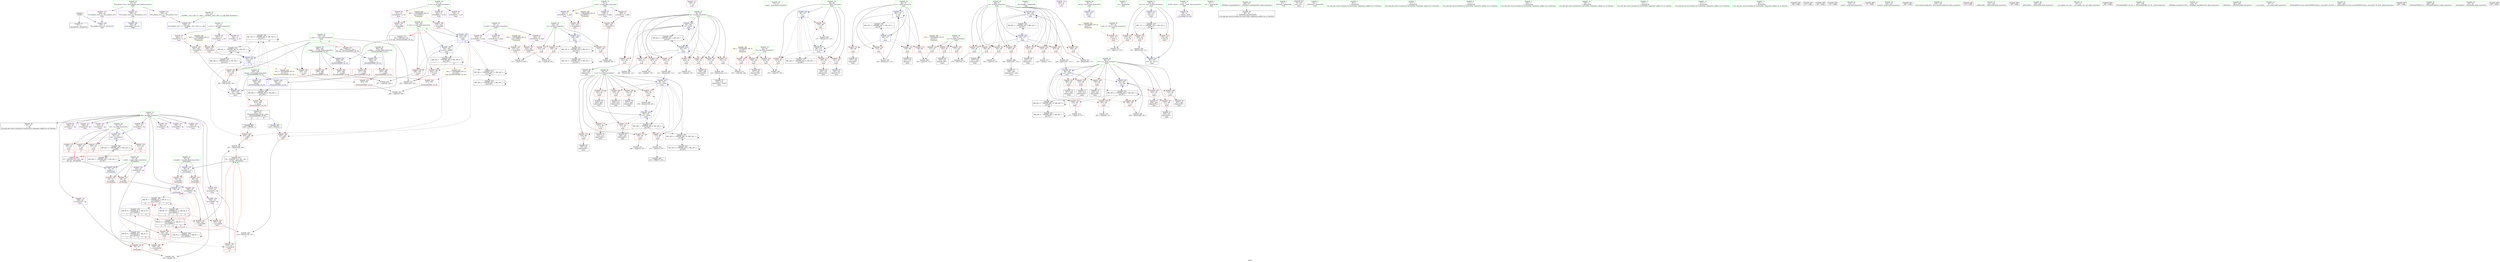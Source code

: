 digraph "SVFG" {
	label="SVFG";

	Node0x5622d059ce80 [shape=record,color=grey,label="{NodeID: 0\nNullPtr}"];
	Node0x5622d059ce80 -> Node0x5622d05c7fd0[style=solid];
	Node0x5622d059ce80 -> Node0x5622d05cad70[style=solid];
	Node0x5622d05ef370 [shape=record,color=black,label="{NodeID: 360\nMR_49V_3 = PHI(MR_49V_4, MR_49V_2, )\npts\{395 \}\n}"];
	Node0x5622d05ef370 -> Node0x5622d05ca5c0[style=dashed];
	Node0x5622d05ca1b0 [shape=record,color=red,label="{NodeID: 194\n315\<--314\n\<--arrayidx84\nmain\n}"];
	Node0x5622d05ca1b0 -> Node0x5622d05dae70[style=solid];
	Node0x5622d05c6b60 [shape=record,color=purple,label="{NodeID: 111\n108\<--19\n\<--.str\nmain\n}"];
	Node0x5622d05c5640 [shape=record,color=green,label="{NodeID: 28\n73\<--74\nmain\<--main_field_insensitive\n}"];
	Node0x5622d0616620 [shape=record,color=black,label="{NodeID: 471\n392 = PHI(102, 102, )\n0th arg _ZSt3minIxERKT_S2_S2_ }"];
	Node0x5622d0616620 -> Node0x5622d05d40b0[style=solid];
	Node0x5622d05d88f0 [shape=record,color=grey,label="{NodeID: 305\n324 = Binary(323, 322, )\n}"];
	Node0x5622d05d88f0 -> Node0x5622d05cbeb0[style=solid];
	Node0x5622d05cb900 [shape=record,color=blue,label="{NodeID: 222\n98\<--231\nb_it\<--sub51\nmain\n}"];
	Node0x5622d05cb900 -> Node0x5622d05ceb30[style=dashed];
	Node0x5622d05cb900 -> Node0x5622d05cec00[style=dashed];
	Node0x5622d05cb900 -> Node0x5622d05cecd0[style=dashed];
	Node0x5622d05cb900 -> Node0x5622d05ceda0[style=dashed];
	Node0x5622d05cb900 -> Node0x5622d05cee70[style=dashed];
	Node0x5622d05cb900 -> Node0x5622d05cef40[style=dashed];
	Node0x5622d05cb900 -> Node0x5622d05cbde0[style=dashed];
	Node0x5622d05cb900 -> Node0x5622d05ebd70[style=dashed];
	Node0x5622d05cb900 -> Node0x5622d05ee470[style=dashed];
	Node0x5622d05cd3a0 [shape=record,color=red,label="{NodeID: 139\n176\<--90\n\<--ai\nmain\n}"];
	Node0x5622d05cd3a0 -> Node0x5622d05d9970[style=solid];
	Node0x5622d05c7ed0 [shape=record,color=green,label="{NodeID: 56\n27\<--424\n_GLOBAL__sub_I_AS1_2_1.cpp\<--_GLOBAL__sub_I_AS1_2_1.cpp_field_insensitive\n}"];
	Node0x5622d05c7ed0 -> Node0x5622d05cac70[style=solid];
	Node0x5622d05cea60 [shape=record,color=red,label="{NodeID: 167\n331\<--96\n\<--a_it\nmain\n}"];
	Node0x5622d05cea60 -> Node0x5622d05c93e0[style=solid];
	Node0x5622d05c9650 [shape=record,color=black,label="{NodeID: 84\n357\<--356\nidxprom108\<--\nmain\n}"];
	Node0x5622d05bc940 [shape=record,color=green,label="{NodeID: 1\n7\<--1\n__dso_handle\<--dummyObj\nGlob }"];
	Node0x5622d05ca280 [shape=record,color=red,label="{NodeID: 195\n322\<--321\n\<--arrayidx88\nmain\n}"];
	Node0x5622d05ca280 -> Node0x5622d05d88f0[style=solid];
	Node0x5622d05c6c30 [shape=record,color=purple,label="{NodeID: 112\n120\<--21\n\<--.str.1\nmain\n}"];
	Node0x5622d05c5710 [shape=record,color=green,label="{NodeID: 29\n76\<--77\nretval\<--retval_field_insensitive\nmain\n}"];
	Node0x5622d05c5710 -> Node0x5622d05cb0e0[style=solid];
	Node0x5622d0616770 [shape=record,color=black,label="{NodeID: 472\n393 = PHI(104, 104, )\n1st arg _ZSt3minIxERKT_S2_S2_ }"];
	Node0x5622d0616770 -> Node0x5622d05d4180[style=solid];
	Node0x5622d05d8a70 [shape=record,color=grey,label="{NodeID: 306\n290 = Binary(289, 291, )\n}"];
	Node0x5622d05d8a70 -> Node0x5622d05cbc40[style=solid];
	Node0x5622d05cb9d0 [shape=record,color=blue,label="{NodeID: 223\n100\<--236\ntp\<--\nmain\n}"];
	Node0x5622d05cb9d0 -> Node0x5622d05cf280[style=dashed];
	Node0x5622d05cb9d0 -> Node0x5622d05cf350[style=dashed];
	Node0x5622d05cb9d0 -> Node0x5622d05cf420[style=dashed];
	Node0x5622d05cb9d0 -> Node0x5622d05eca80[style=dashed];
	Node0x5622d05cd470 [shape=record,color=red,label="{NodeID: 140\n186\<--90\n\<--ai\nmain\n}"];
	Node0x5622d05cd470 -> Node0x5622d05c86e0[style=solid];
	Node0x5622d05c7fd0 [shape=record,color=black,label="{NodeID: 57\n2\<--3\ndummyVal\<--dummyVal\n}"];
	Node0x5622d05e6d70 [shape=record,color=black,label="{NodeID: 334\nMR_6V_8 = PHI(MR_6V_7, MR_6V_6, )\npts\{180000 \}\n|{|<s2>15|<s3>15|<s4>15}}"];
	Node0x5622d05e6d70 -> Node0x5622d05cfde0[style=dashed];
	Node0x5622d05e6d70 -> Node0x5622d05ed570[style=dashed];
	Node0x5622d05e6d70:s2 -> Node0x5622d05cc430[style=dashed,color=red];
	Node0x5622d05e6d70:s3 -> Node0x5622d05cb010[style=dashed,color=red];
	Node0x5622d05e6d70:s4 -> Node0x5622d05d0cc0[style=dashed,color=red];
	Node0x5622d05ceb30 [shape=record,color=red,label="{NodeID: 168\n239\<--98\n\<--b_it\nmain\n}"];
	Node0x5622d05ceb30 -> Node0x5622d05c8c90[style=solid];
	Node0x5622d05c9720 [shape=record,color=black,label="{NodeID: 85\n391\<--414\n_ZSt3minIxERKT_S2_S2__ret\<--\n_ZSt3minIxERKT_S2_S2_\n|{<s0>14|<s1>16}}"];
	Node0x5622d05c9720:s0 -> Node0x5622d0615d70[style=solid,color=blue];
	Node0x5622d05c9720:s1 -> Node0x5622d0615be0[style=solid,color=blue];
	Node0x5622d05ac8b0 [shape=record,color=green,label="{NodeID: 2\n19\<--1\n.str\<--dummyObj\nGlob }"];
	Node0x5622d05ca350 [shape=record,color=red,label="{NodeID: 196\n330\<--329\n\<--call92\nmain\n}"];
	Node0x5622d05ca350 -> Node0x5622d05d8170[style=solid];
	Node0x5622d05c6d00 [shape=record,color=purple,label="{NodeID: 113\n428\<--25\nllvm.global_ctors_0\<--llvm.global_ctors\nGlob }"];
	Node0x5622d05c6d00 -> Node0x5622d05cab70[style=solid];
	Node0x5622d05c57e0 [shape=record,color=green,label="{NodeID: 30\n78\<--79\ntests_n\<--tests_n_field_insensitive\nmain\n}"];
	Node0x5622d05c57e0 -> Node0x5622d05cc500[style=solid];
	Node0x5622d05d8bf0 [shape=record,color=grey,label="{NodeID: 307\n152 = Binary(151, 113, )\n}"];
	Node0x5622d05d8bf0 -> Node0x5622d05cb350[style=solid];
	Node0x5622d05cbaa0 [shape=record,color=blue,label="{NodeID: 224\n102\<--248\na_sum\<--\nmain\n|{|<s6>14}}"];
	Node0x5622d05cbaa0 -> Node0x5622d05cf4f0[style=dashed];
	Node0x5622d05cbaa0 -> Node0x5622d05cf5c0[style=dashed];
	Node0x5622d05cbaa0 -> Node0x5622d05cfd10[style=dashed];
	Node0x5622d05cbaa0 -> Node0x5622d05cbd10[style=dashed];
	Node0x5622d05cbaa0 -> Node0x5622d05ecb70[style=dashed];
	Node0x5622d05cbaa0 -> Node0x5622d05ee970[style=dashed];
	Node0x5622d05cbaa0:s6 -> Node0x5622d05fc8e0[style=dashed,color=red];
	Node0x5622d05cd540 [shape=record,color=red,label="{NodeID: 141\n193\<--90\n\<--ai\nmain\n}"];
	Node0x5622d05cd540 -> Node0x5622d05da3f0[style=solid];
	Node0x5622d05c80d0 [shape=record,color=black,label="{NodeID: 58\n17\<--16\n\<--dp\nCan only get source location for instruction, argument, global var or function.}"];
	Node0x5622d05e7270 [shape=record,color=black,label="{NodeID: 335\nMR_12V_3 = PHI(MR_12V_4, MR_12V_2, )\npts\{81 \}\n}"];
	Node0x5622d05e7270 -> Node0x5622d05cc5d0[style=dashed];
	Node0x5622d05e7270 -> Node0x5622d05cc6a0[style=dashed];
	Node0x5622d05e7270 -> Node0x5622d05cc770[style=dashed];
	Node0x5622d05e7270 -> Node0x5622d05d3fe0[style=dashed];
	Node0x5622d05cec00 [shape=record,color=red,label="{NodeID: 169\n250\<--98\n\<--b_it\nmain\n}"];
	Node0x5622d05cec00 -> Node0x5622d05c8e30[style=solid];
	Node0x5622d05c97f0 [shape=record,color=purple,label="{NodeID: 86\n36\<--4\n\<--_ZStL8__ioinit\n__cxx_global_var_init\n}"];
	Node0x5622d05ac400 [shape=record,color=green,label="{NodeID: 3\n21\<--1\n.str.1\<--dummyObj\nGlob }"];
	Node0x5622d05ca420 [shape=record,color=red,label="{NodeID: 197\n337\<--336\n\<--arrayidx96\nmain\n}"];
	Node0x5622d05ca420 -> Node0x5622d05d8170[style=solid];
	Node0x5622d05c6dd0 [shape=record,color=purple,label="{NodeID: 114\n429\<--25\nllvm.global_ctors_1\<--llvm.global_ctors\nGlob }"];
	Node0x5622d05c6dd0 -> Node0x5622d05cac70[style=solid];
	Node0x5622d05c58b0 [shape=record,color=green,label="{NodeID: 31\n80\<--81\ntest_id\<--test_id_field_insensitive\nmain\n}"];
	Node0x5622d05c58b0 -> Node0x5622d05cc5d0[style=solid];
	Node0x5622d05c58b0 -> Node0x5622d05cc6a0[style=solid];
	Node0x5622d05c58b0 -> Node0x5622d05cc770[style=solid];
	Node0x5622d05c58b0 -> Node0x5622d05cb1b0[style=solid];
	Node0x5622d05c58b0 -> Node0x5622d05d3fe0[style=solid];
	Node0x5622d05d8d70 [shape=record,color=grey,label="{NodeID: 308\n345 = Binary(344, 113, )\n}"];
	Node0x5622d05d8d70 -> Node0x5622d05cbf80[style=solid];
	Node0x5622d05cbb70 [shape=record,color=blue,label="{NodeID: 225\n104\<--253\nb_sum\<--\nmain\n|{|<s6>14}}"];
	Node0x5622d05cbb70 -> Node0x5622d05cf690[style=dashed];
	Node0x5622d05cbb70 -> Node0x5622d05cf760[style=dashed];
	Node0x5622d05cbb70 -> Node0x5622d05cfd10[style=dashed];
	Node0x5622d05cbb70 -> Node0x5622d05cbeb0[style=dashed];
	Node0x5622d05cbb70 -> Node0x5622d05ed070[style=dashed];
	Node0x5622d05cbb70 -> Node0x5622d05eee70[style=dashed];
	Node0x5622d05cbb70:s6 -> Node0x5622d05fc9c0[style=dashed,color=red];
	Node0x5622d05cd610 [shape=record,color=red,label="{NodeID: 142\n197\<--90\n\<--ai\nmain\n}"];
	Node0x5622d05cd610 -> Node0x5622d05d7ff0[style=solid];
	Node0x5622d05c81d0 [shape=record,color=black,label="{NodeID: 59\n38\<--39\n\<--_ZNSt8ios_base4InitD1Ev\nCan only get source location for instruction, argument, global var or function.}"];
	Node0x5622d05e7770 [shape=record,color=black,label="{NodeID: 336\nMR_18V_2 = PHI(MR_18V_4, MR_18V_1, )\npts\{87 \}\n}"];
	Node0x5622d05e7770 -> Node0x5622d05cb280[style=dashed];
	Node0x5622d05cecd0 [shape=record,color=red,label="{NodeID: 170\n263\<--98\n\<--b_it\nmain\n}"];
	Node0x5622d05cecd0 -> Node0x5622d05c8fd0[style=solid];
	Node0x5622d05c98c0 [shape=record,color=purple,label="{NodeID: 87\n148\<--8\narrayidx9\<--a_type\nmain\n}"];
	Node0x5622d05ac490 [shape=record,color=green,label="{NodeID: 4\n23\<--1\n_ZSt3cin\<--dummyObj\nGlob }"];
	Node0x5622d05ca4f0 [shape=record,color=red,label="{NodeID: 198\n359\<--358\n\<--arrayidx109\nmain\n}"];
	Node0x5622d05cc030 [shape=record,color=purple,label="{NodeID: 115\n430\<--25\nllvm.global_ctors_2\<--llvm.global_ctors\nGlob }"];
	Node0x5622d05cc030 -> Node0x5622d05cad70[style=solid];
	Node0x5622d05c5980 [shape=record,color=green,label="{NodeID: 32\n82\<--83\nan\<--an_field_insensitive\nmain\n}"];
	Node0x5622d05c5980 -> Node0x5622d05cc840[style=solid];
	Node0x5622d05c5980 -> Node0x5622d05cc910[style=solid];
	Node0x5622d05c5980 -> Node0x5622d05cc9e0[style=solid];
	Node0x5622d05d1aa0 [shape=record,color=yellow,style=double,label="{NodeID: 392\n10V_1 = ENCHI(MR_10V_0)\npts\{79 \}\nFun[main]}"];
	Node0x5622d05d1aa0 -> Node0x5622d05cc500[style=dashed];
	Node0x5622d05d8ef0 [shape=record,color=grey,label="{NodeID: 309\n310 = Binary(309, 291, )\n}"];
	Node0x5622d05d8ef0 -> Node0x5622d05cbde0[style=solid];
	Node0x5622d05cbc40 [shape=record,color=blue,label="{NodeID: 226\n96\<--290\na_it\<--dec\nmain\n}"];
	Node0x5622d05cbc40 -> Node0x5622d05ce8c0[style=dashed];
	Node0x5622d05cbc40 -> Node0x5622d05ce990[style=dashed];
	Node0x5622d05cbc40 -> Node0x5622d05edf70[style=dashed];
	Node0x5622d05cd6e0 [shape=record,color=red,label="{NodeID: 143\n211\<--90\n\<--ai\nmain\n}"];
	Node0x5622d05cd6e0 -> Node0x5622d05c8a20[style=solid];
	Node0x5622d05c82d0 [shape=record,color=black,label="{NodeID: 60\n75\<--107\nmain_ret\<--\nmain\n}"];
	Node0x5622d05e7c70 [shape=record,color=black,label="{NodeID: 337\nMR_20V_2 = PHI(MR_20V_4, MR_20V_1, )\npts\{89 \}\n}"];
	Node0x5622d05e7c70 -> Node0x5622d05cb420[style=dashed];
	Node0x5622d05ceda0 [shape=record,color=red,label="{NodeID: 171\n273\<--98\n\<--b_it\nmain\n}"];
	Node0x5622d05ceda0 -> Node0x5622d05d9c70[style=solid];
	Node0x5622d05c9990 [shape=record,color=purple,label="{NodeID: 88\n235\<--8\narrayidx53\<--a_type\nmain\n}"];
	Node0x5622d05c9990 -> Node0x5622d05cf9d0[style=solid];
	Node0x5622d05ac520 [shape=record,color=green,label="{NodeID: 5\n24\<--1\n_ZSt4cout\<--dummyObj\nGlob }"];
	Node0x5622d05f0c70 [shape=record,color=black,label="{NodeID: 365\nMR_6V_10 = PHI(MR_6V_11, MR_6V_9, )\npts\{180000 \}\n|{|<s2>17|<s3>17|<s4>17}}"];
	Node0x5622d05f0c70 -> Node0x5622d05ca420[style=dashed];
	Node0x5622d05f0c70 -> Node0x5622d05ed570[style=dashed];
	Node0x5622d05f0c70:s2 -> Node0x5622d05cc430[style=dashed,color=red];
	Node0x5622d05f0c70:s3 -> Node0x5622d05cb010[style=dashed,color=red];
	Node0x5622d05f0c70:s4 -> Node0x5622d05d0cc0[style=dashed,color=red];
	Node0x5622d05ca5c0 [shape=record,color=red,label="{NodeID: 199\n414\<--394\n\<--retval\n_ZSt3minIxERKT_S2_S2_\n}"];
	Node0x5622d05ca5c0 -> Node0x5622d05c9720[style=solid];
	Node0x5622d05cc0f0 [shape=record,color=red,label="{NodeID: 116\n63\<--57\n\<--x.addr\n_Z5relaxRxx\n}"];
	Node0x5622d05cc0f0 -> Node0x5622d05cc430[style=solid];
	Node0x5622d05c5a50 [shape=record,color=green,label="{NodeID: 33\n84\<--85\nbn\<--bn_field_insensitive\nmain\n}"];
	Node0x5622d05c5a50 -> Node0x5622d05ccab0[style=solid];
	Node0x5622d05c5a50 -> Node0x5622d05ccb80[style=solid];
	Node0x5622d05c5a50 -> Node0x5622d05ccc50[style=solid];
	Node0x5622d05d9070 [shape=record,color=grey,label="{NodeID: 310\n350 = Binary(349, 113, )\n}"];
	Node0x5622d05d9070 -> Node0x5622d05d3f10[style=solid];
	Node0x5622d05cbd10 [shape=record,color=blue,label="{NodeID: 227\n102\<--305\na_sum\<--add80\nmain\n}"];
	Node0x5622d05cbd10 -> Node0x5622d05ee970[style=dashed];
	Node0x5622d05cd7b0 [shape=record,color=red,label="{NodeID: 144\n221\<--90\n\<--ai\nmain\n}"];
	Node0x5622d05cd7b0 -> Node0x5622d05d9af0[style=solid];
	Node0x5622d05c83a0 [shape=record,color=black,label="{NodeID: 61\n141\<--140\nidxprom\<--\nmain\n}"];
	Node0x5622d05e8170 [shape=record,color=black,label="{NodeID: 338\nMR_22V_2 = PHI(MR_22V_4, MR_22V_1, )\npts\{91 \}\n}"];
	Node0x5622d05e8170 -> Node0x5622d05cb5c0[style=dashed];
	Node0x5622d05cee70 [shape=record,color=red,label="{NodeID: 172\n279\<--98\n\<--b_it\nmain\n}"];
	Node0x5622d05cee70 -> Node0x5622d05d97f0[style=solid];
	Node0x5622d05c9a60 [shape=record,color=purple,label="{NodeID: 89\n295\<--8\narrayidx75\<--a_type\nmain\n}"];
	Node0x5622d05c9a60 -> Node0x5622d05ca010[style=solid];
	Node0x5622d05ac5b0 [shape=record,color=green,label="{NodeID: 6\n26\<--1\n\<--dummyObj\nCan only get source location for instruction, argument, global var or function.}"];
	Node0x5622d05ca690 [shape=record,color=red,label="{NodeID: 200\n404\<--396\n\<--__a.addr\n_ZSt3minIxERKT_S2_S2_\n}"];
	Node0x5622d05ca690 -> Node0x5622d05caaa0[style=solid];
	Node0x5622d05cc1c0 [shape=record,color=red,label="{NodeID: 117\n69\<--57\n\<--x.addr\n_Z5relaxRxx\n}"];
	Node0x5622d05cc1c0 -> Node0x5622d05cb010[style=solid];
	Node0x5622d05c5b20 [shape=record,color=green,label="{NodeID: 34\n86\<--87\ni\<--i_field_insensitive\nmain\n}"];
	Node0x5622d05c5b20 -> Node0x5622d05ccd20[style=solid];
	Node0x5622d05c5b20 -> Node0x5622d05ccdf0[style=solid];
	Node0x5622d05c5b20 -> Node0x5622d05ccec0[style=solid];
	Node0x5622d05c5b20 -> Node0x5622d05ccf90[style=solid];
	Node0x5622d05c5b20 -> Node0x5622d05cb280[style=solid];
	Node0x5622d05c5b20 -> Node0x5622d05cb350[style=solid];
	Node0x5622d05d1c60 [shape=record,color=yellow,style=double,label="{NodeID: 394\n14V_1 = ENCHI(MR_14V_0)\npts\{83 \}\nFun[main]}"];
	Node0x5622d05d1c60 -> Node0x5622d05cc840[style=dashed];
	Node0x5622d05d1c60 -> Node0x5622d05cc910[style=dashed];
	Node0x5622d05d1c60 -> Node0x5622d05cc9e0[style=dashed];
	Node0x5622d05d91f0 [shape=record,color=grey,label="{NodeID: 311\n305 = Binary(304, 303, )\n}"];
	Node0x5622d05d91f0 -> Node0x5622d05cbd10[style=solid];
	Node0x5622d05cbde0 [shape=record,color=blue,label="{NodeID: 228\n98\<--310\nb_it\<--dec82\nmain\n}"];
	Node0x5622d05cbde0 -> Node0x5622d05cf010[style=dashed];
	Node0x5622d05cbde0 -> Node0x5622d05cf0e0[style=dashed];
	Node0x5622d05cbde0 -> Node0x5622d05ee470[style=dashed];
	Node0x5622d05cd880 [shape=record,color=red,label="{NodeID: 145\n227\<--90\n\<--ai\nmain\n}"];
	Node0x5622d05cd880 -> Node0x5622d05d7cf0[style=solid];
	Node0x5622d05c8470 [shape=record,color=black,label="{NodeID: 62\n147\<--146\nidxprom8\<--\nmain\n}"];
	Node0x5622d05e8670 [shape=record,color=black,label="{NodeID: 339\nMR_24V_2 = PHI(MR_24V_3, MR_24V_1, )\npts\{93 \}\n}"];
	Node0x5622d05e8670 -> Node0x5622d05cb690[style=dashed];
	Node0x5622d05e8670 -> Node0x5622d05e8670[style=dashed];
	Node0x5622d05cef40 [shape=record,color=red,label="{NodeID: 173\n309\<--98\n\<--b_it\nmain\n}"];
	Node0x5622d05cef40 -> Node0x5622d05d8ef0[style=solid];
	Node0x5622d05c9b30 [shape=record,color=purple,label="{NodeID: 90\n167\<--10\narrayidx19\<--b_type\nmain\n}"];
	Node0x5622d05ad340 [shape=record,color=green,label="{NodeID: 7\n107\<--1\n\<--dummyObj\nCan only get source location for instruction, argument, global var or function.}"];
	Node0x5622d05ca760 [shape=record,color=red,label="{NodeID: 201\n411\<--396\n\<--__a.addr\n_ZSt3minIxERKT_S2_S2_\n}"];
	Node0x5622d05ca760 -> Node0x5622d05d4320[style=solid];
	Node0x5622d05cc290 [shape=record,color=red,label="{NodeID: 118\n65\<--59\n\<--val.addr\n_Z5relaxRxx\n}"];
	Node0x5622d05cc290 -> Node0x5622d05d9f70[style=solid];
	Node0x5622d05c5bf0 [shape=record,color=green,label="{NodeID: 35\n88\<--89\ni11\<--i11_field_insensitive\nmain\n}"];
	Node0x5622d05c5bf0 -> Node0x5622d05cd060[style=solid];
	Node0x5622d05c5bf0 -> Node0x5622d05cd130[style=solid];
	Node0x5622d05c5bf0 -> Node0x5622d05cd200[style=solid];
	Node0x5622d05c5bf0 -> Node0x5622d05cd2d0[style=solid];
	Node0x5622d05c5bf0 -> Node0x5622d05cb420[style=solid];
	Node0x5622d05c5bf0 -> Node0x5622d05cb4f0[style=solid];
	Node0x5622d05d1d40 [shape=record,color=yellow,style=double,label="{NodeID: 395\n16V_1 = ENCHI(MR_16V_0)\npts\{85 \}\nFun[main]}"];
	Node0x5622d05d1d40 -> Node0x5622d05ccab0[style=dashed];
	Node0x5622d05d1d40 -> Node0x5622d05ccb80[style=dashed];
	Node0x5622d05d1d40 -> Node0x5622d05ccc50[style=dashed];
	Node0x5622d05d9370 [shape=record,color=grey,label="{NodeID: 312\n184 = cmp(182, 183, )\n}"];
	Node0x5622d05cbeb0 [shape=record,color=blue,label="{NodeID: 229\n104\<--324\nb_sum\<--add89\nmain\n}"];
	Node0x5622d05cbeb0 -> Node0x5622d05eee70[style=dashed];
	Node0x5622d05cd950 [shape=record,color=red,label="{NodeID: 146\n349\<--90\n\<--ai\nmain\n}"];
	Node0x5622d05cd950 -> Node0x5622d05d9070[style=solid];
	Node0x5622d05c8540 [shape=record,color=black,label="{NodeID: 63\n162\<--161\nidxprom15\<--\nmain\n}"];
	Node0x5622d05e8b70 [shape=record,color=black,label="{NodeID: 340\nMR_26V_2 = PHI(MR_26V_3, MR_26V_1, )\npts\{95 \}\n}"];
	Node0x5622d05e8b70 -> Node0x5622d05e8b70[style=dashed];
	Node0x5622d05e8b70 -> Node0x5622d05eb370[style=dashed];
	Node0x5622d05cf010 [shape=record,color=red,label="{NodeID: 174\n312\<--98\n\<--b_it\nmain\n}"];
	Node0x5622d05cf010 -> Node0x5622d05c9240[style=solid];
	Node0x5622d05c9c00 [shape=record,color=purple,label="{NodeID: 91\n241\<--10\narrayidx55\<--b_type\nmain\n}"];
	Node0x5622d05c9c00 -> Node0x5622d05cfaa0[style=solid];
	Node0x5622d05ad3d0 [shape=record,color=green,label="{NodeID: 8\n113\<--1\n\<--dummyObj\nCan only get source location for instruction, argument, global var or function.}"];
	Node0x5622d05ca830 [shape=record,color=red,label="{NodeID: 202\n402\<--398\n\<--__b.addr\n_ZSt3minIxERKT_S2_S2_\n}"];
	Node0x5622d05ca830 -> Node0x5622d05ca9d0[style=solid];
	Node0x5622d05cc360 [shape=record,color=red,label="{NodeID: 119\n68\<--59\n\<--val.addr\n_Z5relaxRxx\n}"];
	Node0x5622d05cc360 -> Node0x5622d05cb010[style=solid];
	Node0x5622d05c5cc0 [shape=record,color=green,label="{NodeID: 36\n90\<--91\nai\<--ai_field_insensitive\nmain\n}"];
	Node0x5622d05c5cc0 -> Node0x5622d05cd3a0[style=solid];
	Node0x5622d05c5cc0 -> Node0x5622d05cd470[style=solid];
	Node0x5622d05c5cc0 -> Node0x5622d05cd540[style=solid];
	Node0x5622d05c5cc0 -> Node0x5622d05cd610[style=solid];
	Node0x5622d05c5cc0 -> Node0x5622d05cd6e0[style=solid];
	Node0x5622d05c5cc0 -> Node0x5622d05cd7b0[style=solid];
	Node0x5622d05c5cc0 -> Node0x5622d05cd880[style=solid];
	Node0x5622d05c5cc0 -> Node0x5622d05cd950[style=solid];
	Node0x5622d05c5cc0 -> Node0x5622d05cb5c0[style=solid];
	Node0x5622d05c5cc0 -> Node0x5622d05d3f10[style=solid];
	Node0x5622d05d94f0 [shape=record,color=grey,label="{NodeID: 313\n225 = cmp(224, 107, )\n}"];
	Node0x5622d05cbf80 [shape=record,color=blue,label="{NodeID: 230\n92\<--345\nbi\<--inc101\nmain\n}"];
	Node0x5622d05cbf80 -> Node0x5622d05cda20[style=dashed];
	Node0x5622d05cbf80 -> Node0x5622d05cdaf0[style=dashed];
	Node0x5622d05cbf80 -> Node0x5622d05cdbc0[style=dashed];
	Node0x5622d05cbf80 -> Node0x5622d05cdc90[style=dashed];
	Node0x5622d05cbf80 -> Node0x5622d05cdd60[style=dashed];
	Node0x5622d05cbf80 -> Node0x5622d05cde30[style=dashed];
	Node0x5622d05cbf80 -> Node0x5622d05cdf00[style=dashed];
	Node0x5622d05cbf80 -> Node0x5622d05cdfd0[style=dashed];
	Node0x5622d05cbf80 -> Node0x5622d05cb690[style=dashed];
	Node0x5622d05cbf80 -> Node0x5622d05cbf80[style=dashed];
	Node0x5622d05cbf80 -> Node0x5622d05e8670[style=dashed];
	Node0x5622d05cda20 [shape=record,color=red,label="{NodeID: 147\n182\<--92\n\<--bi\nmain\n}"];
	Node0x5622d05cda20 -> Node0x5622d05d9370[style=solid];
	Node0x5622d05c8610 [shape=record,color=black,label="{NodeID: 64\n166\<--165\nidxprom18\<--\nmain\n}"];
	Node0x5622d05e9070 [shape=record,color=black,label="{NodeID: 341\nMR_28V_2 = PHI(MR_28V_3, MR_28V_1, )\npts\{97 \}\n}"];
	Node0x5622d05e9070 -> Node0x5622d05e9070[style=dashed];
	Node0x5622d05e9070 -> Node0x5622d05eb870[style=dashed];
	Node0x5622d05cf0e0 [shape=record,color=red,label="{NodeID: 175\n319\<--98\n\<--b_it\nmain\n}"];
	Node0x5622d05cf0e0 -> Node0x5622d05c9310[style=solid];
	Node0x5622d05c9cd0 [shape=record,color=purple,label="{NodeID: 92\n314\<--10\narrayidx84\<--b_type\nmain\n}"];
	Node0x5622d05c9cd0 -> Node0x5622d05ca1b0[style=solid];
	Node0x5622d05ad460 [shape=record,color=green,label="{NodeID: 9\n125\<--1\n\<--dummyObj\nCan only get source location for instruction, argument, global var or function.}"];
	Node0x5622d05ca900 [shape=record,color=red,label="{NodeID: 203\n408\<--398\n\<--__b.addr\n_ZSt3minIxERKT_S2_S2_\n}"];
	Node0x5622d05ca900 -> Node0x5622d05d4250[style=solid];
	Node0x5622d05cc430 [shape=record,color=red,label="{NodeID: 120\n64\<--63\n\<--\n_Z5relaxRxx\n}"];
	Node0x5622d05cc430 -> Node0x5622d05d9f70[style=solid];
	Node0x5622d05c5d90 [shape=record,color=green,label="{NodeID: 37\n92\<--93\nbi\<--bi_field_insensitive\nmain\n}"];
	Node0x5622d05c5d90 -> Node0x5622d05cda20[style=solid];
	Node0x5622d05c5d90 -> Node0x5622d05cdaf0[style=solid];
	Node0x5622d05c5d90 -> Node0x5622d05cdbc0[style=solid];
	Node0x5622d05c5d90 -> Node0x5622d05cdc90[style=solid];
	Node0x5622d05c5d90 -> Node0x5622d05cdd60[style=solid];
	Node0x5622d05c5d90 -> Node0x5622d05cde30[style=solid];
	Node0x5622d05c5d90 -> Node0x5622d05cdf00[style=solid];
	Node0x5622d05c5d90 -> Node0x5622d05cdfd0[style=solid];
	Node0x5622d05c5d90 -> Node0x5622d05cb690[style=solid];
	Node0x5622d05c5d90 -> Node0x5622d05cbf80[style=solid];
	Node0x5622d05d9670 [shape=record,color=grey,label="{NodeID: 314\n283 = cmp(282, 107, )\n}"];
	Node0x5622d05d3f10 [shape=record,color=blue,label="{NodeID: 231\n90\<--350\nai\<--inc104\nmain\n}"];
	Node0x5622d05d3f10 -> Node0x5622d05cd3a0[style=dashed];
	Node0x5622d05d3f10 -> Node0x5622d05cd470[style=dashed];
	Node0x5622d05d3f10 -> Node0x5622d05cd540[style=dashed];
	Node0x5622d05d3f10 -> Node0x5622d05cd610[style=dashed];
	Node0x5622d05d3f10 -> Node0x5622d05cd6e0[style=dashed];
	Node0x5622d05d3f10 -> Node0x5622d05cd7b0[style=dashed];
	Node0x5622d05d3f10 -> Node0x5622d05cd880[style=dashed];
	Node0x5622d05d3f10 -> Node0x5622d05cd950[style=dashed];
	Node0x5622d05d3f10 -> Node0x5622d05d3f10[style=dashed];
	Node0x5622d05d3f10 -> Node0x5622d05e8170[style=dashed];
	Node0x5622d05cdaf0 [shape=record,color=red,label="{NodeID: 148\n189\<--92\n\<--bi\nmain\n}"];
	Node0x5622d05cdaf0 -> Node0x5622d05c87b0[style=solid];
	Node0x5622d05c86e0 [shape=record,color=black,label="{NodeID: 65\n187\<--186\nidxprom30\<--\nmain\n}"];
	Node0x5622d05e9570 [shape=record,color=black,label="{NodeID: 342\nMR_30V_2 = PHI(MR_30V_3, MR_30V_1, )\npts\{99 \}\n}"];
	Node0x5622d05e9570 -> Node0x5622d05e9570[style=dashed];
	Node0x5622d05e9570 -> Node0x5622d05ebd70[style=dashed];
	Node0x5622d05cf1b0 [shape=record,color=red,label="{NodeID: 176\n334\<--98\n\<--b_it\nmain\n}"];
	Node0x5622d05cf1b0 -> Node0x5622d05c94b0[style=solid];
	Node0x5622d05c9da0 [shape=record,color=purple,label="{NodeID: 93\n142\<--12\narrayidx\<--a_cnt\nmain\n}"];
	Node0x5622d05ad4f0 [shape=record,color=green,label="{NodeID: 10\n126\<--1\n\<--dummyObj\nCan only get source location for instruction, argument, global var or function.}"];
	Node0x5622d05ca9d0 [shape=record,color=red,label="{NodeID: 204\n403\<--402\n\<--\n_ZSt3minIxERKT_S2_S2_\n}"];
	Node0x5622d05ca9d0 -> Node0x5622d05dab70[style=solid];
	Node0x5622d05cc500 [shape=record,color=red,label="{NodeID: 121\n116\<--78\n\<--tests_n\nmain\n}"];
	Node0x5622d05cc500 -> Node0x5622d05da0f0[style=solid];
	Node0x5622d05c5e60 [shape=record,color=green,label="{NodeID: 38\n94\<--95\nres\<--res_field_insensitive\nmain\n}"];
	Node0x5622d05c5e60 -> Node0x5622d05ce0a0[style=solid];
	Node0x5622d05c5e60 -> Node0x5622d05ce170[style=solid];
	Node0x5622d05c5e60 -> Node0x5622d05ce240[style=solid];
	Node0x5622d05c5e60 -> Node0x5622d05ce310[style=solid];
	Node0x5622d05c5e60 -> Node0x5622d05cb760[style=solid];
	Node0x5622d05d97f0 [shape=record,color=grey,label="{NodeID: 315\n280 = cmp(279, 107, )\n}"];
	Node0x5622d05d3fe0 [shape=record,color=blue,label="{NodeID: 232\n80\<--370\ntest_id\<--inc113\nmain\n}"];
	Node0x5622d05d3fe0 -> Node0x5622d05e7270[style=dashed];
	Node0x5622d05cdbc0 [shape=record,color=red,label="{NodeID: 149\n201\<--92\n\<--bi\nmain\n}"];
	Node0x5622d05cdbc0 -> Node0x5622d05c8950[style=solid];
	Node0x5622d05c87b0 [shape=record,color=black,label="{NodeID: 66\n190\<--189\nidxprom32\<--\nmain\n}"];
	Node0x5622d05e9a70 [shape=record,color=black,label="{NodeID: 343\nMR_32V_2 = PHI(MR_32V_3, MR_32V_1, )\npts\{101 \}\n}"];
	Node0x5622d05e9a70 -> Node0x5622d05e9a70[style=dashed];
	Node0x5622d05e9a70 -> Node0x5622d05eca80[style=dashed];
	Node0x5622d05cf280 [shape=record,color=red,label="{NodeID: 177\n238\<--100\n\<--tp\nmain\n}"];
	Node0x5622d05cf280 -> Node0x5622d05da9f0[style=solid];
	Node0x5622d05c9e70 [shape=record,color=purple,label="{NodeID: 94\n247\<--12\narrayidx59\<--a_cnt\nmain\n}"];
	Node0x5622d05c9e70 -> Node0x5622d05cfb70[style=solid];
	Node0x5622d05ae010 [shape=record,color=green,label="{NodeID: 11\n127\<--1\n\<--dummyObj\nCan only get source location for instruction, argument, global var or function.}"];
	Node0x5622d05caaa0 [shape=record,color=red,label="{NodeID: 205\n405\<--404\n\<--\n_ZSt3minIxERKT_S2_S2_\n}"];
	Node0x5622d05caaa0 -> Node0x5622d05dab70[style=solid];
	Node0x5622d05cc5d0 [shape=record,color=red,label="{NodeID: 122\n115\<--80\n\<--test_id\nmain\n}"];
	Node0x5622d05cc5d0 -> Node0x5622d05da0f0[style=solid];
	Node0x5622d05c5f30 [shape=record,color=green,label="{NodeID: 39\n96\<--97\na_it\<--a_it_field_insensitive\nmain\n}"];
	Node0x5622d05c5f30 -> Node0x5622d05ce3e0[style=solid];
	Node0x5622d05c5f30 -> Node0x5622d05ce4b0[style=solid];
	Node0x5622d05c5f30 -> Node0x5622d05ce580[style=solid];
	Node0x5622d05c5f30 -> Node0x5622d05ce650[style=solid];
	Node0x5622d05c5f30 -> Node0x5622d05ce720[style=solid];
	Node0x5622d05c5f30 -> Node0x5622d05ce7f0[style=solid];
	Node0x5622d05c5f30 -> Node0x5622d05ce8c0[style=solid];
	Node0x5622d05c5f30 -> Node0x5622d05ce990[style=solid];
	Node0x5622d05c5f30 -> Node0x5622d05cea60[style=solid];
	Node0x5622d05c5f30 -> Node0x5622d05cb830[style=solid];
	Node0x5622d05c5f30 -> Node0x5622d05cbc40[style=solid];
	Node0x5622d05d9970 [shape=record,color=grey,label="{NodeID: 316\n178 = cmp(176, 177, )\n}"];
	Node0x5622d05d40b0 [shape=record,color=blue,label="{NodeID: 233\n396\<--392\n__a.addr\<--__a\n_ZSt3minIxERKT_S2_S2_\n}"];
	Node0x5622d05d40b0 -> Node0x5622d05ca690[style=dashed];
	Node0x5622d05d40b0 -> Node0x5622d05ca760[style=dashed];
	Node0x5622d05cdc90 [shape=record,color=red,label="{NodeID: 150\n207\<--92\n\<--bi\nmain\n}"];
	Node0x5622d05cdc90 -> Node0x5622d05da270[style=solid];
	Node0x5622d05c8880 [shape=record,color=black,label="{NodeID: 67\n199\<--198\nidxprom35\<--sub\nmain\n}"];
	Node0x5622d05e9f70 [shape=record,color=black,label="{NodeID: 344\nMR_34V_2 = PHI(MR_34V_3, MR_34V_1, )\npts\{103 \}\n}"];
	Node0x5622d05e9f70 -> Node0x5622d05e9f70[style=dashed];
	Node0x5622d05e9f70 -> Node0x5622d05ecb70[style=dashed];
	Node0x5622d05cf350 [shape=record,color=red,label="{NodeID: 178\n297\<--100\n\<--tp\nmain\n}"];
	Node0x5622d05cf350 -> Node0x5622d05da570[style=solid];
	Node0x5622d05c9f40 [shape=record,color=purple,label="{NodeID: 95\n302\<--12\narrayidx79\<--a_cnt\nmain\n}"];
	Node0x5622d05c9f40 -> Node0x5622d05ca0e0[style=solid];
	Node0x5622d05ae0a0 [shape=record,color=green,label="{NodeID: 12\n277\<--1\n\<--dummyObj\nCan only get source location for instruction, argument, global var or function.}"];
	Node0x5622d05cab70 [shape=record,color=blue,label="{NodeID: 206\n428\<--26\nllvm.global_ctors_0\<--\nGlob }"];
	Node0x5622d05cc6a0 [shape=record,color=red,label="{NodeID: 123\n119\<--80\n\<--test_id\nmain\n}"];
	Node0x5622d05c6000 [shape=record,color=green,label="{NodeID: 40\n98\<--99\nb_it\<--b_it_field_insensitive\nmain\n}"];
	Node0x5622d05c6000 -> Node0x5622d05ceb30[style=solid];
	Node0x5622d05c6000 -> Node0x5622d05cec00[style=solid];
	Node0x5622d05c6000 -> Node0x5622d05cecd0[style=solid];
	Node0x5622d05c6000 -> Node0x5622d05ceda0[style=solid];
	Node0x5622d05c6000 -> Node0x5622d05cee70[style=solid];
	Node0x5622d05c6000 -> Node0x5622d05cef40[style=solid];
	Node0x5622d05c6000 -> Node0x5622d05cf010[style=solid];
	Node0x5622d05c6000 -> Node0x5622d05cf0e0[style=solid];
	Node0x5622d05c6000 -> Node0x5622d05cf1b0[style=solid];
	Node0x5622d05c6000 -> Node0x5622d05cb900[style=solid];
	Node0x5622d05c6000 -> Node0x5622d05cbde0[style=solid];
	Node0x5622d05d9af0 [shape=record,color=grey,label="{NodeID: 317\n222 = cmp(221, 107, )\n}"];
	Node0x5622d05d4180 [shape=record,color=blue,label="{NodeID: 234\n398\<--393\n__b.addr\<--__b\n_ZSt3minIxERKT_S2_S2_\n}"];
	Node0x5622d05d4180 -> Node0x5622d05ca830[style=dashed];
	Node0x5622d05d4180 -> Node0x5622d05ca900[style=dashed];
	Node0x5622d05cdd60 [shape=record,color=red,label="{NodeID: 151\n214\<--92\n\<--bi\nmain\n}"];
	Node0x5622d05cdd60 -> Node0x5622d05d8470[style=solid];
	Node0x5622d05c8950 [shape=record,color=black,label="{NodeID: 68\n202\<--201\nidxprom37\<--\nmain\n}"];
	Node0x5622d05ea470 [shape=record,color=black,label="{NodeID: 345\nMR_36V_2 = PHI(MR_36V_3, MR_36V_1, )\npts\{105 \}\n}"];
	Node0x5622d05ea470 -> Node0x5622d05ea470[style=dashed];
	Node0x5622d05ea470 -> Node0x5622d05ed070[style=dashed];
	Node0x5622d05cf420 [shape=record,color=red,label="{NodeID: 179\n316\<--100\n\<--tp\nmain\n}"];
	Node0x5622d05cf420 -> Node0x5622d05dae70[style=solid];
	Node0x5622d05c6f50 [shape=record,color=purple,label="{NodeID: 96\n163\<--14\narrayidx16\<--b_cnt\nmain\n}"];
	Node0x5622d05ae170 [shape=record,color=green,label="{NodeID: 13\n291\<--1\n\<--dummyObj\nCan only get source location for instruction, argument, global var or function.}"];
	Node0x5622d0613b40 [shape=record,color=black,label="{NodeID: 456\n109 = PHI()\n}"];
	Node0x5622d05cac70 [shape=record,color=blue,label="{NodeID: 207\n429\<--27\nllvm.global_ctors_1\<--_GLOBAL__sub_I_AS1_2_1.cpp\nGlob }"];
	Node0x5622d05cc770 [shape=record,color=red,label="{NodeID: 124\n369\<--80\n\<--test_id\nmain\n}"];
	Node0x5622d05cc770 -> Node0x5622d05d8770[style=solid];
	Node0x5622d05c60d0 [shape=record,color=green,label="{NodeID: 41\n100\<--101\ntp\<--tp_field_insensitive\nmain\n}"];
	Node0x5622d05c60d0 -> Node0x5622d05cf280[style=solid];
	Node0x5622d05c60d0 -> Node0x5622d05cf350[style=solid];
	Node0x5622d05c60d0 -> Node0x5622d05cf420[style=solid];
	Node0x5622d05c60d0 -> Node0x5622d05cb9d0[style=solid];
	Node0x5622d05d9c70 [shape=record,color=grey,label="{NodeID: 318\n274 = cmp(273, 107, )\n}"];
	Node0x5622d05d9c70 -> Node0x5622d05d7750[style=solid];
	Node0x5622d05d4250 [shape=record,color=blue,label="{NodeID: 235\n394\<--408\nretval\<--\n_ZSt3minIxERKT_S2_S2_\n}"];
	Node0x5622d05d4250 -> Node0x5622d05ef370[style=dashed];
	Node0x5622d05cde30 [shape=record,color=red,label="{NodeID: 152\n224\<--92\n\<--bi\nmain\n}"];
	Node0x5622d05cde30 -> Node0x5622d05d94f0[style=solid];
	Node0x5622d05c8a20 [shape=record,color=black,label="{NodeID: 69\n212\<--211\nidxprom41\<--\nmain\n}"];
	Node0x5622d05ea970 [shape=record,color=black,label="{NodeID: 346\nMR_6V_2 = PHI(MR_6V_3, MR_6V_1, )\npts\{180000 \}\n}"];
	Node0x5622d05ea970 -> Node0x5622d05ca4f0[style=dashed];
	Node0x5622d05ea970 -> Node0x5622d05ea970[style=dashed];
	Node0x5622d05ea970 -> Node0x5622d05ed570[style=dashed];
	Node0x5622d05cf4f0 [shape=record,color=red,label="{NodeID: 180\n285\<--102\n\<--a_sum\nmain\n}"];
	Node0x5622d05cf4f0 -> Node0x5622d05da6f0[style=solid];
	Node0x5622d05c7020 [shape=record,color=purple,label="{NodeID: 97\n252\<--14\narrayidx61\<--b_cnt\nmain\n}"];
	Node0x5622d05c7020 -> Node0x5622d05cfc40[style=solid];
	Node0x5622d05ae240 [shape=record,color=green,label="{NodeID: 14\n4\<--6\n_ZStL8__ioinit\<--_ZStL8__ioinit_field_insensitive\nGlob }"];
	Node0x5622d05ae240 -> Node0x5622d05c97f0[style=solid];
	Node0x5622d0615270 [shape=record,color=black,label="{NodeID: 457\n121 = PHI()\n}"];
	Node0x5622d05cad70 [shape=record,color=blue, style = dotted,label="{NodeID: 208\n430\<--3\nllvm.global_ctors_2\<--dummyVal\nGlob }"];
	Node0x5622d05cc840 [shape=record,color=red,label="{NodeID: 125\n137\<--82\n\<--an\nmain\n}"];
	Node0x5622d05cc840 -> Node0x5622d05dacf0[style=solid];
	Node0x5622d05c61a0 [shape=record,color=green,label="{NodeID: 42\n102\<--103\na_sum\<--a_sum_field_insensitive\nmain\n|{|<s4>14|<s5>16}}"];
	Node0x5622d05c61a0 -> Node0x5622d05cf4f0[style=solid];
	Node0x5622d05c61a0 -> Node0x5622d05cf5c0[style=solid];
	Node0x5622d05c61a0 -> Node0x5622d05cbaa0[style=solid];
	Node0x5622d05c61a0 -> Node0x5622d05cbd10[style=solid];
	Node0x5622d05c61a0:s4 -> Node0x5622d0616620[style=solid,color=red];
	Node0x5622d05c61a0:s5 -> Node0x5622d0616620[style=solid,color=red];
	Node0x5622d05d9df0 [shape=record,color=grey,label="{NodeID: 319\n271 = cmp(270, 107, )\n}"];
	Node0x5622d05d4320 [shape=record,color=blue,label="{NodeID: 236\n394\<--411\nretval\<--\n_ZSt3minIxERKT_S2_S2_\n}"];
	Node0x5622d05d4320 -> Node0x5622d05ef370[style=dashed];
	Node0x5622d05cdf00 [shape=record,color=red,label="{NodeID: 153\n230\<--92\n\<--bi\nmain\n}"];
	Node0x5622d05cdf00 -> Node0x5622d05d7e70[style=solid];
	Node0x5622d05c8af0 [shape=record,color=black,label="{NodeID: 70\n216\<--215\nidxprom44\<--sub43\nmain\n}"];
	Node0x5622d05cf5c0 [shape=record,color=red,label="{NodeID: 181\n304\<--102\n\<--a_sum\nmain\n}"];
	Node0x5622d05cf5c0 -> Node0x5622d05d91f0[style=solid];
	Node0x5622d05c70f0 [shape=record,color=purple,label="{NodeID: 98\n321\<--14\narrayidx88\<--b_cnt\nmain\n}"];
	Node0x5622d05c70f0 -> Node0x5622d05ca280[style=solid];
	Node0x5622d05ae310 [shape=record,color=green,label="{NodeID: 15\n8\<--9\na_type\<--a_type_field_insensitive\nGlob }"];
	Node0x5622d05ae310 -> Node0x5622d05c98c0[style=solid];
	Node0x5622d05ae310 -> Node0x5622d05c9990[style=solid];
	Node0x5622d05ae310 -> Node0x5622d05c9a60[style=solid];
	Node0x5622d0615370 [shape=record,color=black,label="{NodeID: 458\n130 = PHI()\n}"];
	Node0x5622d05cae70 [shape=record,color=blue,label="{NodeID: 209\n57\<--55\nx.addr\<--x\n_Z5relaxRxx\n}"];
	Node0x5622d05cae70 -> Node0x5622d05cc0f0[style=dashed];
	Node0x5622d05cae70 -> Node0x5622d05cc1c0[style=dashed];
	Node0x5622d05cc910 [shape=record,color=red,label="{NodeID: 126\n177\<--82\n\<--an\nmain\n}"];
	Node0x5622d05cc910 -> Node0x5622d05d9970[style=solid];
	Node0x5622d05c6270 [shape=record,color=green,label="{NodeID: 43\n104\<--105\nb_sum\<--b_sum_field_insensitive\nmain\n|{|<s4>14|<s5>16}}"];
	Node0x5622d05c6270 -> Node0x5622d05cf690[style=solid];
	Node0x5622d05c6270 -> Node0x5622d05cf760[style=solid];
	Node0x5622d05c6270 -> Node0x5622d05cbb70[style=solid];
	Node0x5622d05c6270 -> Node0x5622d05cbeb0[style=solid];
	Node0x5622d05c6270:s4 -> Node0x5622d0616770[style=solid,color=red];
	Node0x5622d05c6270:s5 -> Node0x5622d0616770[style=solid,color=red];
	Node0x5622d05d9f70 [shape=record,color=grey,label="{NodeID: 320\n66 = cmp(64, 65, )\n}"];
	Node0x5622d05cdfd0 [shape=record,color=red,label="{NodeID: 154\n344\<--92\n\<--bi\nmain\n}"];
	Node0x5622d05cdfd0 -> Node0x5622d05d8d70[style=solid];
	Node0x5622d05c8bc0 [shape=record,color=black,label="{NodeID: 71\n234\<--233\nidxprom52\<--\nmain\n}"];
	Node0x5622d05eb370 [shape=record,color=black,label="{NodeID: 348\nMR_26V_4 = PHI(MR_26V_5, MR_26V_3, )\npts\{95 \}\n}"];
	Node0x5622d05eb370 -> Node0x5622d05cb760[style=dashed];
	Node0x5622d05eb370 -> Node0x5622d05e8b70[style=dashed];
	Node0x5622d05eb370 -> Node0x5622d05eb370[style=dashed];
	Node0x5622d05cf690 [shape=record,color=red,label="{NodeID: 182\n286\<--104\n\<--b_sum\nmain\n}"];
	Node0x5622d05cf690 -> Node0x5622d05da6f0[style=solid];
	Node0x5622d05c71c0 [shape=record,color=purple,label="{NodeID: 99\n188\<--16\narrayidx31\<--dp\nmain\n}"];
	Node0x5622d05ae3e0 [shape=record,color=green,label="{NodeID: 16\n10\<--11\nb_type\<--b_type_field_insensitive\nGlob }"];
	Node0x5622d05ae3e0 -> Node0x5622d05c9b30[style=solid];
	Node0x5622d05ae3e0 -> Node0x5622d05c9c00[style=solid];
	Node0x5622d05ae3e0 -> Node0x5622d05c9cd0[style=solid];
	Node0x5622d06154d0 [shape=record,color=black,label="{NodeID: 459\n133 = PHI()\n}"];
	Node0x5622d05caf40 [shape=record,color=blue,label="{NodeID: 210\n59\<--56\nval.addr\<--val\n_Z5relaxRxx\n}"];
	Node0x5622d05caf40 -> Node0x5622d05cc290[style=dashed];
	Node0x5622d05caf40 -> Node0x5622d05cc360[style=dashed];
	Node0x5622d05cc9e0 [shape=record,color=red,label="{NodeID: 127\n353\<--82\n\<--an\nmain\n}"];
	Node0x5622d05cc9e0 -> Node0x5622d05c9580[style=solid];
	Node0x5622d05c6340 [shape=record,color=green,label="{NodeID: 44\n110\<--111\nscanf\<--scanf_field_insensitive\n}"];
	Node0x5622d05da0f0 [shape=record,color=grey,label="{NodeID: 321\n117 = cmp(115, 116, )\n}"];
	Node0x5622d05ce0a0 [shape=record,color=red,label="{NodeID: 155\n196\<--94\n\<--res\nmain\n|{<s0>12}}"];
	Node0x5622d05ce0a0:s0 -> Node0x5622d0616010[style=solid,color=red];
	Node0x5622d05c8c90 [shape=record,color=black,label="{NodeID: 72\n240\<--239\nidxprom54\<--\nmain\n}"];
	Node0x5622d05eb870 [shape=record,color=black,label="{NodeID: 349\nMR_28V_4 = PHI(MR_28V_10, MR_28V_3, )\npts\{97 \}\n}"];
	Node0x5622d05eb870 -> Node0x5622d05cb830[style=dashed];
	Node0x5622d05eb870 -> Node0x5622d05e9070[style=dashed];
	Node0x5622d05eb870 -> Node0x5622d05eb870[style=dashed];
	Node0x5622d05cf760 [shape=record,color=red,label="{NodeID: 183\n323\<--104\n\<--b_sum\nmain\n}"];
	Node0x5622d05cf760 -> Node0x5622d05d88f0[style=solid];
	Node0x5622d05c7290 [shape=record,color=purple,label="{NodeID: 100\n191\<--16\narrayidx33\<--dp\nmain\n}"];
	Node0x5622d05c7290 -> Node0x5622d05cb760[style=solid];
	Node0x5622d05ae4b0 [shape=record,color=green,label="{NodeID: 17\n12\<--13\na_cnt\<--a_cnt_field_insensitive\nGlob }"];
	Node0x5622d05ae4b0 -> Node0x5622d05c9da0[style=solid];
	Node0x5622d05ae4b0 -> Node0x5622d05c9e70[style=solid];
	Node0x5622d05ae4b0 -> Node0x5622d05c9f40[style=solid];
	Node0x5622d06155a0 [shape=record,color=black,label="{NodeID: 460\n37 = PHI()\n}"];
	Node0x5622d05cb010 [shape=record,color=blue,label="{NodeID: 211\n69\<--68\n\<--\n_Z5relaxRxx\n}"];
	Node0x5622d05cb010 -> Node0x5622d05d0cc0[style=dashed];
	Node0x5622d05ccab0 [shape=record,color=red,label="{NodeID: 128\n158\<--84\n\<--bn\nmain\n}"];
	Node0x5622d05ccab0 -> Node0x5622d05da870[style=solid];
	Node0x5622d05c6440 [shape=record,color=green,label="{NodeID: 45\n122\<--123\nprintf\<--printf_field_insensitive\n}"];
	Node0x5622d05da270 [shape=record,color=grey,label="{NodeID: 322\n208 = cmp(207, 107, )\n}"];
	Node0x5622d05ce170 [shape=record,color=red,label="{NodeID: 156\n210\<--94\n\<--res\nmain\n|{<s0>13}}"];
	Node0x5622d05ce170:s0 -> Node0x5622d0616010[style=solid,color=red];
	Node0x5622d05c8d60 [shape=record,color=black,label="{NodeID: 73\n246\<--245\nidxprom58\<--\nmain\n}"];
	Node0x5622d05ebd70 [shape=record,color=black,label="{NodeID: 350\nMR_30V_4 = PHI(MR_30V_10, MR_30V_3, )\npts\{99 \}\n}"];
	Node0x5622d05ebd70 -> Node0x5622d05cb900[style=dashed];
	Node0x5622d05ebd70 -> Node0x5622d05e9570[style=dashed];
	Node0x5622d05ebd70 -> Node0x5622d05ebd70[style=dashed];
	Node0x5622d05cf830 [shape=record,color=red,label="{NodeID: 184\n204\<--203\n\<--arrayidx38\nmain\n|{<s0>12}}"];
	Node0x5622d05cf830:s0 -> Node0x5622d0616420[style=solid,color=red];
	Node0x5622d05c7360 [shape=record,color=purple,label="{NodeID: 101\n200\<--16\narrayidx36\<--dp\nmain\n}"];
	Node0x5622d05ae580 [shape=record,color=green,label="{NodeID: 18\n14\<--15\nb_cnt\<--b_cnt_field_insensitive\nGlob }"];
	Node0x5622d05ae580 -> Node0x5622d05c6f50[style=solid];
	Node0x5622d05ae580 -> Node0x5622d05c7020[style=solid];
	Node0x5622d05ae580 -> Node0x5622d05c70f0[style=solid];
	Node0x5622d0615670 [shape=record,color=black,label="{NodeID: 461\n168 = PHI()\n}"];
	Node0x5622d05cb0e0 [shape=record,color=blue,label="{NodeID: 212\n76\<--107\nretval\<--\nmain\n}"];
	Node0x5622d05ccb80 [shape=record,color=red,label="{NodeID: 129\n183\<--84\n\<--bn\nmain\n}"];
	Node0x5622d05ccb80 -> Node0x5622d05d9370[style=solid];
	Node0x5622d05c6540 [shape=record,color=green,label="{NodeID: 46\n128\<--129\nllvm.memset.p0i8.i64\<--llvm.memset.p0i8.i64_field_insensitive\n}"];
	Node0x5622d05ec890 [shape=record,color=yellow,style=double,label="{NodeID: 406\n38V_1 = ENCHI(MR_38V_0)\npts\{90000 \}\nFun[main]}"];
	Node0x5622d05ec890 -> Node0x5622d05cf9d0[style=dashed];
	Node0x5622d05ec890 -> Node0x5622d05ca010[style=dashed];
	Node0x5622d05da3f0 [shape=record,color=grey,label="{NodeID: 323\n194 = cmp(193, 107, )\n}"];
	Node0x5622d05ce240 [shape=record,color=red,label="{NodeID: 157\n255\<--94\n\<--res\nmain\n|{<s0>15}}"];
	Node0x5622d05ce240:s0 -> Node0x5622d0616010[style=solid,color=red];
	Node0x5622d05c8e30 [shape=record,color=black,label="{NodeID: 74\n251\<--250\nidxprom60\<--\nmain\n}"];
	Node0x5622d05eca80 [shape=record,color=black,label="{NodeID: 351\nMR_32V_4 = PHI(MR_32V_6, MR_32V_3, )\npts\{101 \}\n}"];
	Node0x5622d05eca80 -> Node0x5622d05cb9d0[style=dashed];
	Node0x5622d05eca80 -> Node0x5622d05e9a70[style=dashed];
	Node0x5622d05eca80 -> Node0x5622d05eca80[style=dashed];
	Node0x5622d05cf900 [shape=record,color=red,label="{NodeID: 185\n218\<--217\n\<--arrayidx45\nmain\n|{<s0>13}}"];
	Node0x5622d05cf900:s0 -> Node0x5622d0616420[style=solid,color=red];
	Node0x5622d05c7430 [shape=record,color=purple,label="{NodeID: 102\n203\<--16\narrayidx38\<--dp\nmain\n}"];
	Node0x5622d05c7430 -> Node0x5622d05cf830[style=solid];
	Node0x5622d05ae650 [shape=record,color=green,label="{NodeID: 19\n16\<--18\ndp\<--dp_field_insensitive\nGlob }"];
	Node0x5622d05ae650 -> Node0x5622d05c80d0[style=solid];
	Node0x5622d05ae650 -> Node0x5622d05c71c0[style=solid];
	Node0x5622d05ae650 -> Node0x5622d05c7290[style=solid];
	Node0x5622d05ae650 -> Node0x5622d05c7360[style=solid];
	Node0x5622d05ae650 -> Node0x5622d05c7430[style=solid];
	Node0x5622d05ae650 -> Node0x5622d05c7500[style=solid];
	Node0x5622d05ae650 -> Node0x5622d05c75d0[style=solid];
	Node0x5622d05ae650 -> Node0x5622d05c76a0[style=solid];
	Node0x5622d05ae650 -> Node0x5622d05c6750[style=solid];
	Node0x5622d05ae650 -> Node0x5622d05c6820[style=solid];
	Node0x5622d05ae650 -> Node0x5622d05c68f0[style=solid];
	Node0x5622d05ae650 -> Node0x5622d05c69c0[style=solid];
	Node0x5622d05ae650 -> Node0x5622d05c6a90[style=solid];
	Node0x5622d0615770 [shape=record,color=black,label="{NodeID: 462\n143 = PHI()\n}"];
	Node0x5622d05d7750 [shape=record,color=black,label="{NodeID: 296\n276 = PHI(277, 274, )\n}"];
	Node0x5622d05cb1b0 [shape=record,color=blue,label="{NodeID: 213\n80\<--113\ntest_id\<--\nmain\n}"];
	Node0x5622d05cb1b0 -> Node0x5622d05e7270[style=dashed];
	Node0x5622d05ccc50 [shape=record,color=red,label="{NodeID: 130\n356\<--84\n\<--bn\nmain\n}"];
	Node0x5622d05ccc50 -> Node0x5622d05c9650[style=solid];
	Node0x5622d05c6640 [shape=record,color=green,label="{NodeID: 47\n131\<--132\n_ZNSirsERi\<--_ZNSirsERi_field_insensitive\n}"];
	Node0x5622d05ec970 [shape=record,color=yellow,style=double,label="{NodeID: 407\n40V_1 = ENCHI(MR_40V_0)\npts\{110000 \}\nFun[main]}"];
	Node0x5622d05ec970 -> Node0x5622d05cfaa0[style=dashed];
	Node0x5622d05ec970 -> Node0x5622d05ca1b0[style=dashed];
	Node0x5622d05da570 [shape=record,color=grey,label="{NodeID: 324\n298 = cmp(296, 297, )\n}"];
	Node0x5622d05ce310 [shape=record,color=red,label="{NodeID: 158\n328\<--94\n\<--res\nmain\n|{<s0>17}}"];
	Node0x5622d05ce310:s0 -> Node0x5622d0616010[style=solid,color=red];
	Node0x5622d05c8f00 [shape=record,color=black,label="{NodeID: 75\n261\<--260\nidxprom63\<--\nmain\n}"];
	Node0x5622d05ecb70 [shape=record,color=black,label="{NodeID: 352\nMR_34V_4 = PHI(MR_34V_11, MR_34V_3, )\npts\{103 \}\n}"];
	Node0x5622d05ecb70 -> Node0x5622d05cbaa0[style=dashed];
	Node0x5622d05ecb70 -> Node0x5622d05e9f70[style=dashed];
	Node0x5622d05ecb70 -> Node0x5622d05ecb70[style=dashed];
	Node0x5622d05cf9d0 [shape=record,color=red,label="{NodeID: 186\n236\<--235\n\<--arrayidx53\nmain\n}"];
	Node0x5622d05cf9d0 -> Node0x5622d05cb9d0[style=solid];
	Node0x5622d05c7500 [shape=record,color=purple,label="{NodeID: 103\n213\<--16\narrayidx42\<--dp\nmain\n}"];
	Node0x5622d05ae720 [shape=record,color=green,label="{NodeID: 20\n25\<--29\nllvm.global_ctors\<--llvm.global_ctors_field_insensitive\nGlob }"];
	Node0x5622d05ae720 -> Node0x5622d05c6d00[style=solid];
	Node0x5622d05ae720 -> Node0x5622d05c6dd0[style=solid];
	Node0x5622d05ae720 -> Node0x5622d05cc030[style=solid];
	Node0x5622d06159e0 [shape=record,color=black,label="{NodeID: 463\n149 = PHI()\n}"];
	Node0x5622d05d7cf0 [shape=record,color=grey,label="{NodeID: 297\n228 = Binary(227, 113, )\n}"];
	Node0x5622d05d7cf0 -> Node0x5622d05cb830[style=solid];
	Node0x5622d05cb280 [shape=record,color=blue,label="{NodeID: 214\n86\<--107\ni\<--\nmain\n}"];
	Node0x5622d05cb280 -> Node0x5622d05ccd20[style=dashed];
	Node0x5622d05cb280 -> Node0x5622d05ccdf0[style=dashed];
	Node0x5622d05cb280 -> Node0x5622d05ccec0[style=dashed];
	Node0x5622d05cb280 -> Node0x5622d05ccf90[style=dashed];
	Node0x5622d05cb280 -> Node0x5622d05cb350[style=dashed];
	Node0x5622d05cb280 -> Node0x5622d05e7770[style=dashed];
	Node0x5622d05ccd20 [shape=record,color=red,label="{NodeID: 131\n136\<--86\n\<--i\nmain\n}"];
	Node0x5622d05ccd20 -> Node0x5622d05dacf0[style=solid];
	Node0x5622d05c7760 [shape=record,color=green,label="{NodeID: 48\n144\<--145\n_ZNSirsERx\<--_ZNSirsERx_field_insensitive\n}"];
	Node0x5622d05fc3a0 [shape=record,color=yellow,style=double,label="{NodeID: 408\n42V_1 = ENCHI(MR_42V_0)\npts\{130000 \}\nFun[main]}"];
	Node0x5622d05fc3a0 -> Node0x5622d05cfb70[style=dashed];
	Node0x5622d05fc3a0 -> Node0x5622d05ca0e0[style=dashed];
	Node0x5622d05da6f0 [shape=record,color=grey,label="{NodeID: 325\n287 = cmp(285, 286, )\n}"];
	Node0x5622d05ce3e0 [shape=record,color=red,label="{NodeID: 159\n233\<--96\n\<--a_it\nmain\n}"];
	Node0x5622d05ce3e0 -> Node0x5622d05c8bc0[style=solid];
	Node0x5622d05c8fd0 [shape=record,color=black,label="{NodeID: 76\n264\<--263\nidxprom65\<--\nmain\n}"];
	Node0x5622d05ed070 [shape=record,color=black,label="{NodeID: 353\nMR_36V_4 = PHI(MR_36V_11, MR_36V_3, )\npts\{105 \}\n}"];
	Node0x5622d05ed070 -> Node0x5622d05cbb70[style=dashed];
	Node0x5622d05ed070 -> Node0x5622d05ea470[style=dashed];
	Node0x5622d05ed070 -> Node0x5622d05ed070[style=dashed];
	Node0x5622d05cfaa0 [shape=record,color=red,label="{NodeID: 187\n242\<--241\n\<--arrayidx55\nmain\n}"];
	Node0x5622d05cfaa0 -> Node0x5622d05da9f0[style=solid];
	Node0x5622d05c75d0 [shape=record,color=purple,label="{NodeID: 104\n217\<--16\narrayidx45\<--dp\nmain\n}"];
	Node0x5622d05c75d0 -> Node0x5622d05cf900[style=solid];
	Node0x5622d05c5210 [shape=record,color=green,label="{NodeID: 21\n30\<--31\n__cxx_global_var_init\<--__cxx_global_var_init_field_insensitive\n}"];
	Node0x5622d0615ab0 [shape=record,color=black,label="{NodeID: 464\n164 = PHI()\n}"];
	Node0x5622d05d7e70 [shape=record,color=grey,label="{NodeID: 298\n231 = Binary(230, 113, )\n}"];
	Node0x5622d05d7e70 -> Node0x5622d05cb900[style=solid];
	Node0x5622d05cb350 [shape=record,color=blue,label="{NodeID: 215\n86\<--152\ni\<--inc\nmain\n}"];
	Node0x5622d05cb350 -> Node0x5622d05ccd20[style=dashed];
	Node0x5622d05cb350 -> Node0x5622d05ccdf0[style=dashed];
	Node0x5622d05cb350 -> Node0x5622d05ccec0[style=dashed];
	Node0x5622d05cb350 -> Node0x5622d05ccf90[style=dashed];
	Node0x5622d05cb350 -> Node0x5622d05cb350[style=dashed];
	Node0x5622d05cb350 -> Node0x5622d05e7770[style=dashed];
	Node0x5622d05ccdf0 [shape=record,color=red,label="{NodeID: 132\n140\<--86\n\<--i\nmain\n}"];
	Node0x5622d05ccdf0 -> Node0x5622d05c83a0[style=solid];
	Node0x5622d05c7860 [shape=record,color=green,label="{NodeID: 49\n257\<--258\n_ZSt3minIxERKT_S2_S2_\<--_ZSt3minIxERKT_S2_S2__field_insensitive\n}"];
	Node0x5622d05fc450 [shape=record,color=yellow,style=double,label="{NodeID: 409\n44V_1 = ENCHI(MR_44V_0)\npts\{150000 \}\nFun[main]}"];
	Node0x5622d05fc450 -> Node0x5622d05cfc40[style=dashed];
	Node0x5622d05fc450 -> Node0x5622d05ca280[style=dashed];
	Node0x5622d05da870 [shape=record,color=grey,label="{NodeID: 326\n159 = cmp(157, 158, )\n}"];
	Node0x5622d05ce4b0 [shape=record,color=red,label="{NodeID: 160\n245\<--96\n\<--a_it\nmain\n}"];
	Node0x5622d05ce4b0 -> Node0x5622d05c8d60[style=solid];
	Node0x5622d05c90a0 [shape=record,color=black,label="{NodeID: 77\n294\<--293\nidxprom74\<--\nmain\n}"];
	Node0x5622d05ed570 [shape=record,color=black,label="{NodeID: 354\nMR_6V_4 = PHI(MR_6V_13, MR_6V_3, )\npts\{180000 \}\n|{|<s5>12|<s6>12|<s7>12}}"];
	Node0x5622d05ed570 -> Node0x5622d05cf830[style=dashed];
	Node0x5622d05ed570 -> Node0x5622d05ca4f0[style=dashed];
	Node0x5622d05ed570 -> Node0x5622d05e6370[style=dashed];
	Node0x5622d05ed570 -> Node0x5622d05ea970[style=dashed];
	Node0x5622d05ed570 -> Node0x5622d05ed570[style=dashed];
	Node0x5622d05ed570:s5 -> Node0x5622d05cc430[style=dashed,color=red];
	Node0x5622d05ed570:s6 -> Node0x5622d05cb010[style=dashed,color=red];
	Node0x5622d05ed570:s7 -> Node0x5622d05d0cc0[style=dashed,color=red];
	Node0x5622d05cfb70 [shape=record,color=red,label="{NodeID: 188\n248\<--247\n\<--arrayidx59\nmain\n}"];
	Node0x5622d05cfb70 -> Node0x5622d05cbaa0[style=solid];
	Node0x5622d05c76a0 [shape=record,color=purple,label="{NodeID: 105\n262\<--16\narrayidx64\<--dp\nmain\n}"];
	Node0x5622d05c52a0 [shape=record,color=green,label="{NodeID: 22\n34\<--35\n_ZNSt8ios_base4InitC1Ev\<--_ZNSt8ios_base4InitC1Ev_field_insensitive\n}"];
	Node0x5622d0615be0 [shape=record,color=black,label="{NodeID: 465\n329 = PHI(391, )\n}"];
	Node0x5622d0615be0 -> Node0x5622d05ca350[style=solid];
	Node0x5622d05d7ff0 [shape=record,color=grey,label="{NodeID: 299\n198 = Binary(197, 113, )\n}"];
	Node0x5622d05d7ff0 -> Node0x5622d05c8880[style=solid];
	Node0x5622d05cb420 [shape=record,color=blue,label="{NodeID: 216\n88\<--107\ni11\<--\nmain\n}"];
	Node0x5622d05cb420 -> Node0x5622d05cd060[style=dashed];
	Node0x5622d05cb420 -> Node0x5622d05cd130[style=dashed];
	Node0x5622d05cb420 -> Node0x5622d05cd200[style=dashed];
	Node0x5622d05cb420 -> Node0x5622d05cd2d0[style=dashed];
	Node0x5622d05cb420 -> Node0x5622d05cb4f0[style=dashed];
	Node0x5622d05cb420 -> Node0x5622d05e7c70[style=dashed];
	Node0x5622d05ccec0 [shape=record,color=red,label="{NodeID: 133\n146\<--86\n\<--i\nmain\n}"];
	Node0x5622d05ccec0 -> Node0x5622d05c8470[style=solid];
	Node0x5622d05c7960 [shape=record,color=green,label="{NodeID: 50\n361\<--362\n_ZNSolsEx\<--_ZNSolsEx_field_insensitive\n}"];
	Node0x5622d05da9f0 [shape=record,color=grey,label="{NodeID: 327\n243 = cmp(238, 242, )\n}"];
	Node0x5622d05ce580 [shape=record,color=red,label="{NodeID: 161\n260\<--96\n\<--a_it\nmain\n}"];
	Node0x5622d05ce580 -> Node0x5622d05c8f00[style=solid];
	Node0x5622d05c9170 [shape=record,color=black,label="{NodeID: 78\n301\<--300\nidxprom78\<--\nmain\n}"];
	Node0x5622d05cfc40 [shape=record,color=red,label="{NodeID: 189\n253\<--252\n\<--arrayidx61\nmain\n}"];
	Node0x5622d05cfc40 -> Node0x5622d05cbb70[style=solid];
	Node0x5622d05c6750 [shape=record,color=purple,label="{NodeID: 106\n265\<--16\narrayidx66\<--dp\nmain\n}"];
	Node0x5622d05c6750 -> Node0x5622d05cfde0[style=solid];
	Node0x5622d05c5330 [shape=record,color=green,label="{NodeID: 23\n40\<--41\n__cxa_atexit\<--__cxa_atexit_field_insensitive\n}"];
	Node0x5622d0615d70 [shape=record,color=black,label="{NodeID: 466\n256 = PHI(391, )\n}"];
	Node0x5622d0615d70 -> Node0x5622d05cfd10[style=solid];
	Node0x5622d05d8170 [shape=record,color=grey,label="{NodeID: 300\n338 = Binary(330, 337, )\n|{<s0>17}}"];
	Node0x5622d05d8170:s0 -> Node0x5622d0616420[style=solid,color=red];
	Node0x5622d05cb4f0 [shape=record,color=blue,label="{NodeID: 217\n88\<--171\ni11\<--inc22\nmain\n}"];
	Node0x5622d05cb4f0 -> Node0x5622d05cd060[style=dashed];
	Node0x5622d05cb4f0 -> Node0x5622d05cd130[style=dashed];
	Node0x5622d05cb4f0 -> Node0x5622d05cd200[style=dashed];
	Node0x5622d05cb4f0 -> Node0x5622d05cd2d0[style=dashed];
	Node0x5622d05cb4f0 -> Node0x5622d05cb4f0[style=dashed];
	Node0x5622d05cb4f0 -> Node0x5622d05e7c70[style=dashed];
	Node0x5622d05ccf90 [shape=record,color=red,label="{NodeID: 134\n151\<--86\n\<--i\nmain\n}"];
	Node0x5622d05ccf90 -> Node0x5622d05d8bf0[style=solid];
	Node0x5622d05c7a60 [shape=record,color=green,label="{NodeID: 51\n364\<--365\n_ZSt4endlIcSt11char_traitsIcEERSt13basic_ostreamIT_T0_ES6_\<--_ZSt4endlIcSt11char_traitsIcEERSt13basic_ostreamIT_T0_ES6__field_insensitive\n}"];
	Node0x5622d05dab70 [shape=record,color=grey,label="{NodeID: 328\n406 = cmp(403, 405, )\n}"];
	Node0x5622d05ce650 [shape=record,color=red,label="{NodeID: 162\n270\<--96\n\<--a_it\nmain\n}"];
	Node0x5622d05ce650 -> Node0x5622d05d9df0[style=solid];
	Node0x5622d05c9240 [shape=record,color=black,label="{NodeID: 79\n313\<--312\nidxprom83\<--\nmain\n}"];
	Node0x5622d05edf70 [shape=record,color=black,label="{NodeID: 356\nMR_28V_8 = PHI(MR_28V_6, MR_28V_7, )\npts\{97 \}\n}"];
	Node0x5622d05edf70 -> Node0x5622d05ce650[style=dashed];
	Node0x5622d05edf70 -> Node0x5622d05ce720[style=dashed];
	Node0x5622d05edf70 -> Node0x5622d05ce7f0[style=dashed];
	Node0x5622d05edf70 -> Node0x5622d05cea60[style=dashed];
	Node0x5622d05edf70 -> Node0x5622d05cbc40[style=dashed];
	Node0x5622d05edf70 -> Node0x5622d05eb870[style=dashed];
	Node0x5622d05edf70 -> Node0x5622d05edf70[style=dashed];
	Node0x5622d05cfd10 [shape=record,color=red,label="{NodeID: 190\n259\<--256\n\<--call62\nmain\n}"];
	Node0x5622d05cfd10 -> Node0x5622d05d82f0[style=solid];
	Node0x5622d05c6820 [shape=record,color=purple,label="{NodeID: 107\n333\<--16\narrayidx94\<--dp\nmain\n}"];
	Node0x5622d05c53c0 [shape=record,color=green,label="{NodeID: 24\n39\<--45\n_ZNSt8ios_base4InitD1Ev\<--_ZNSt8ios_base4InitD1Ev_field_insensitive\n}"];
	Node0x5622d05c53c0 -> Node0x5622d05c81d0[style=solid];
	Node0x5622d0615e70 [shape=record,color=black,label="{NodeID: 467\n360 = PHI()\n}"];
	Node0x5622d05d82f0 [shape=record,color=grey,label="{NodeID: 301\n267 = Binary(259, 266, )\n|{<s0>15}}"];
	Node0x5622d05d82f0:s0 -> Node0x5622d0616420[style=solid,color=red];
	Node0x5622d05cb5c0 [shape=record,color=blue,label="{NodeID: 218\n90\<--107\nai\<--\nmain\n}"];
	Node0x5622d05cb5c0 -> Node0x5622d05cd3a0[style=dashed];
	Node0x5622d05cb5c0 -> Node0x5622d05cd470[style=dashed];
	Node0x5622d05cb5c0 -> Node0x5622d05cd540[style=dashed];
	Node0x5622d05cb5c0 -> Node0x5622d05cd610[style=dashed];
	Node0x5622d05cb5c0 -> Node0x5622d05cd6e0[style=dashed];
	Node0x5622d05cb5c0 -> Node0x5622d05cd7b0[style=dashed];
	Node0x5622d05cb5c0 -> Node0x5622d05cd880[style=dashed];
	Node0x5622d05cb5c0 -> Node0x5622d05cd950[style=dashed];
	Node0x5622d05cb5c0 -> Node0x5622d05d3f10[style=dashed];
	Node0x5622d05cb5c0 -> Node0x5622d05e8170[style=dashed];
	Node0x5622d05cd060 [shape=record,color=red,label="{NodeID: 135\n157\<--88\n\<--i11\nmain\n}"];
	Node0x5622d05cd060 -> Node0x5622d05da870[style=solid];
	Node0x5622d05c7b60 [shape=record,color=green,label="{NodeID: 52\n366\<--367\n_ZNSolsEPFRSoS_E\<--_ZNSolsEPFRSoS_E_field_insensitive\n}"];
	Node0x5622d05dacf0 [shape=record,color=grey,label="{NodeID: 329\n138 = cmp(136, 137, )\n}"];
	Node0x5622d05ce720 [shape=record,color=red,label="{NodeID: 163\n282\<--96\n\<--a_it\nmain\n}"];
	Node0x5622d05ce720 -> Node0x5622d05d9670[style=solid];
	Node0x5622d05c9310 [shape=record,color=black,label="{NodeID: 80\n320\<--319\nidxprom87\<--\nmain\n}"];
	Node0x5622d05ee470 [shape=record,color=black,label="{NodeID: 357\nMR_30V_7 = PHI(MR_30V_8, MR_30V_6, )\npts\{99 \}\n}"];
	Node0x5622d05ee470 -> Node0x5622d05ceda0[style=dashed];
	Node0x5622d05ee470 -> Node0x5622d05cee70[style=dashed];
	Node0x5622d05ee470 -> Node0x5622d05cef40[style=dashed];
	Node0x5622d05ee470 -> Node0x5622d05cf1b0[style=dashed];
	Node0x5622d05ee470 -> Node0x5622d05cbde0[style=dashed];
	Node0x5622d05ee470 -> Node0x5622d05ebd70[style=dashed];
	Node0x5622d05ee470 -> Node0x5622d05ee470[style=dashed];
	Node0x5622d05cfde0 [shape=record,color=red,label="{NodeID: 191\n266\<--265\n\<--arrayidx66\nmain\n}"];
	Node0x5622d05cfde0 -> Node0x5622d05d82f0[style=solid];
	Node0x5622d05c68f0 [shape=record,color=purple,label="{NodeID: 108\n336\<--16\narrayidx96\<--dp\nmain\n}"];
	Node0x5622d05c68f0 -> Node0x5622d05ca420[style=solid];
	Node0x5622d05c5450 [shape=record,color=green,label="{NodeID: 25\n52\<--53\n_Z5relaxRxx\<--_Z5relaxRxx_field_insensitive\n}"];
	Node0x5622d0615f40 [shape=record,color=black,label="{NodeID: 468\n363 = PHI()\n}"];
	Node0x5622d05d8470 [shape=record,color=grey,label="{NodeID: 302\n215 = Binary(214, 113, )\n}"];
	Node0x5622d05d8470 -> Node0x5622d05c8af0[style=solid];
	Node0x5622d05cb690 [shape=record,color=blue,label="{NodeID: 219\n92\<--107\nbi\<--\nmain\n}"];
	Node0x5622d05cb690 -> Node0x5622d05cda20[style=dashed];
	Node0x5622d05cb690 -> Node0x5622d05cdaf0[style=dashed];
	Node0x5622d05cb690 -> Node0x5622d05cdbc0[style=dashed];
	Node0x5622d05cb690 -> Node0x5622d05cdc90[style=dashed];
	Node0x5622d05cb690 -> Node0x5622d05cdd60[style=dashed];
	Node0x5622d05cb690 -> Node0x5622d05cde30[style=dashed];
	Node0x5622d05cb690 -> Node0x5622d05cdf00[style=dashed];
	Node0x5622d05cb690 -> Node0x5622d05cdfd0[style=dashed];
	Node0x5622d05cb690 -> Node0x5622d05cb690[style=dashed];
	Node0x5622d05cb690 -> Node0x5622d05cbf80[style=dashed];
	Node0x5622d05cb690 -> Node0x5622d05e8670[style=dashed];
	Node0x5622d05cd130 [shape=record,color=red,label="{NodeID: 136\n161\<--88\n\<--i11\nmain\n}"];
	Node0x5622d05cd130 -> Node0x5622d05c8540[style=solid];
	Node0x5622d05c7c60 [shape=record,color=green,label="{NodeID: 53\n394\<--395\nretval\<--retval_field_insensitive\n_ZSt3minIxERKT_S2_S2_\n}"];
	Node0x5622d05c7c60 -> Node0x5622d05ca5c0[style=solid];
	Node0x5622d05c7c60 -> Node0x5622d05d4250[style=solid];
	Node0x5622d05c7c60 -> Node0x5622d05d4320[style=solid];
	Node0x5622d05dae70 [shape=record,color=grey,label="{NodeID: 330\n317 = cmp(315, 316, )\n}"];
	Node0x5622d05ce7f0 [shape=record,color=red,label="{NodeID: 164\n289\<--96\n\<--a_it\nmain\n}"];
	Node0x5622d05ce7f0 -> Node0x5622d05d8a70[style=solid];
	Node0x5622d05c93e0 [shape=record,color=black,label="{NodeID: 81\n332\<--331\nidxprom93\<--\nmain\n}"];
	Node0x5622d05ee970 [shape=record,color=black,label="{NodeID: 358\nMR_34V_9 = PHI(MR_34V_6, MR_34V_8, )\npts\{103 \}\n|{|<s6>16}}"];
	Node0x5622d05ee970 -> Node0x5622d05cf4f0[style=dashed];
	Node0x5622d05ee970 -> Node0x5622d05cf5c0[style=dashed];
	Node0x5622d05ee970 -> Node0x5622d05ca350[style=dashed];
	Node0x5622d05ee970 -> Node0x5622d05cbd10[style=dashed];
	Node0x5622d05ee970 -> Node0x5622d05ecb70[style=dashed];
	Node0x5622d05ee970 -> Node0x5622d05ee970[style=dashed];
	Node0x5622d05ee970:s6 -> Node0x5622d05fc8e0[style=dashed,color=red];
	Node0x5622d05ca010 [shape=record,color=red,label="{NodeID: 192\n296\<--295\n\<--arrayidx75\nmain\n}"];
	Node0x5622d05ca010 -> Node0x5622d05da570[style=solid];
	Node0x5622d05c69c0 [shape=record,color=purple,label="{NodeID: 109\n355\<--16\narrayidx107\<--dp\nmain\n}"];
	Node0x5622d05c54e0 [shape=record,color=green,label="{NodeID: 26\n57\<--58\nx.addr\<--x.addr_field_insensitive\n_Z5relaxRxx\n}"];
	Node0x5622d05c54e0 -> Node0x5622d05cc0f0[style=solid];
	Node0x5622d05c54e0 -> Node0x5622d05cc1c0[style=solid];
	Node0x5622d05c54e0 -> Node0x5622d05cae70[style=solid];
	Node0x5622d0616010 [shape=record,color=black,label="{NodeID: 469\n55 = PHI(196, 210, 255, 328, )\n0th arg _Z5relaxRxx }"];
	Node0x5622d0616010 -> Node0x5622d05cae70[style=solid];
	Node0x5622d05d0cc0 [shape=record,color=black,label="{NodeID: 386\nMR_6V_3 = PHI(MR_6V_2, MR_6V_1, )\npts\{180000 \}\n|{<s0>12|<s1>13|<s2>15|<s3>17}}"];
	Node0x5622d05d0cc0:s0 -> Node0x5622d05e6370[style=dashed,color=blue];
	Node0x5622d05d0cc0:s1 -> Node0x5622d05e6d70[style=dashed,color=blue];
	Node0x5622d05d0cc0:s2 -> Node0x5622d05f0c70[style=dashed,color=blue];
	Node0x5622d05d0cc0:s3 -> Node0x5622d05f0c70[style=dashed,color=blue];
	Node0x5622d05d85f0 [shape=record,color=grey,label="{NodeID: 303\n171 = Binary(170, 113, )\n}"];
	Node0x5622d05d85f0 -> Node0x5622d05cb4f0[style=solid];
	Node0x5622d05cb760 [shape=record,color=blue,label="{NodeID: 220\n94\<--191\nres\<--arrayidx33\nmain\n}"];
	Node0x5622d05cb760 -> Node0x5622d05ce0a0[style=dashed];
	Node0x5622d05cb760 -> Node0x5622d05ce170[style=dashed];
	Node0x5622d05cb760 -> Node0x5622d05ce240[style=dashed];
	Node0x5622d05cb760 -> Node0x5622d05ce310[style=dashed];
	Node0x5622d05cb760 -> Node0x5622d05eb370[style=dashed];
	Node0x5622d05cd200 [shape=record,color=red,label="{NodeID: 137\n165\<--88\n\<--i11\nmain\n}"];
	Node0x5622d05cd200 -> Node0x5622d05c8610[style=solid];
	Node0x5622d05c7d30 [shape=record,color=green,label="{NodeID: 54\n396\<--397\n__a.addr\<--__a.addr_field_insensitive\n_ZSt3minIxERKT_S2_S2_\n}"];
	Node0x5622d05c7d30 -> Node0x5622d05ca690[style=solid];
	Node0x5622d05c7d30 -> Node0x5622d05ca760[style=solid];
	Node0x5622d05c7d30 -> Node0x5622d05d40b0[style=solid];
	Node0x5622d05fc8e0 [shape=record,color=yellow,style=double,label="{NodeID: 414\n34V_1 = ENCHI(MR_34V_0)\npts\{103 \}\nFun[_ZSt3minIxERKT_S2_S2_]}"];
	Node0x5622d05fc8e0 -> Node0x5622d05caaa0[style=dashed];
	Node0x5622d05ce8c0 [shape=record,color=red,label="{NodeID: 165\n293\<--96\n\<--a_it\nmain\n}"];
	Node0x5622d05ce8c0 -> Node0x5622d05c90a0[style=solid];
	Node0x5622d05c94b0 [shape=record,color=black,label="{NodeID: 82\n335\<--334\nidxprom95\<--\nmain\n}"];
	Node0x5622d05eee70 [shape=record,color=black,label="{NodeID: 359\nMR_36V_7 = PHI(MR_36V_9, MR_36V_6, )\npts\{105 \}\n|{|<s6>16}}"];
	Node0x5622d05eee70 -> Node0x5622d05cf690[style=dashed];
	Node0x5622d05eee70 -> Node0x5622d05cf760[style=dashed];
	Node0x5622d05eee70 -> Node0x5622d05ca350[style=dashed];
	Node0x5622d05eee70 -> Node0x5622d05cbeb0[style=dashed];
	Node0x5622d05eee70 -> Node0x5622d05ed070[style=dashed];
	Node0x5622d05eee70 -> Node0x5622d05eee70[style=dashed];
	Node0x5622d05eee70:s6 -> Node0x5622d05fc9c0[style=dashed,color=red];
	Node0x5622d05ca0e0 [shape=record,color=red,label="{NodeID: 193\n303\<--302\n\<--arrayidx79\nmain\n}"];
	Node0x5622d05ca0e0 -> Node0x5622d05d91f0[style=solid];
	Node0x5622d05c6a90 [shape=record,color=purple,label="{NodeID: 110\n358\<--16\narrayidx109\<--dp\nmain\n}"];
	Node0x5622d05c6a90 -> Node0x5622d05ca4f0[style=solid];
	Node0x5622d05c5570 [shape=record,color=green,label="{NodeID: 27\n59\<--60\nval.addr\<--val.addr_field_insensitive\n_Z5relaxRxx\n}"];
	Node0x5622d05c5570 -> Node0x5622d05cc290[style=solid];
	Node0x5622d05c5570 -> Node0x5622d05cc360[style=solid];
	Node0x5622d05c5570 -> Node0x5622d05caf40[style=solid];
	Node0x5622d0616420 [shape=record,color=black,label="{NodeID: 470\n56 = PHI(204, 218, 267, 338, )\n1st arg _Z5relaxRxx }"];
	Node0x5622d0616420 -> Node0x5622d05caf40[style=solid];
	Node0x5622d05d8770 [shape=record,color=grey,label="{NodeID: 304\n370 = Binary(369, 113, )\n}"];
	Node0x5622d05d8770 -> Node0x5622d05d3fe0[style=solid];
	Node0x5622d05cb830 [shape=record,color=blue,label="{NodeID: 221\n96\<--228\na_it\<--sub50\nmain\n}"];
	Node0x5622d05cb830 -> Node0x5622d05ce3e0[style=dashed];
	Node0x5622d05cb830 -> Node0x5622d05ce4b0[style=dashed];
	Node0x5622d05cb830 -> Node0x5622d05ce580[style=dashed];
	Node0x5622d05cb830 -> Node0x5622d05ce650[style=dashed];
	Node0x5622d05cb830 -> Node0x5622d05ce720[style=dashed];
	Node0x5622d05cb830 -> Node0x5622d05ce7f0[style=dashed];
	Node0x5622d05cb830 -> Node0x5622d05cbc40[style=dashed];
	Node0x5622d05cb830 -> Node0x5622d05eb870[style=dashed];
	Node0x5622d05cb830 -> Node0x5622d05edf70[style=dashed];
	Node0x5622d05cd2d0 [shape=record,color=red,label="{NodeID: 138\n170\<--88\n\<--i11\nmain\n}"];
	Node0x5622d05cd2d0 -> Node0x5622d05d85f0[style=solid];
	Node0x5622d05c7e00 [shape=record,color=green,label="{NodeID: 55\n398\<--399\n__b.addr\<--__b.addr_field_insensitive\n_ZSt3minIxERKT_S2_S2_\n}"];
	Node0x5622d05c7e00 -> Node0x5622d05ca830[style=solid];
	Node0x5622d05c7e00 -> Node0x5622d05ca900[style=solid];
	Node0x5622d05c7e00 -> Node0x5622d05d4180[style=solid];
	Node0x5622d05fc9c0 [shape=record,color=yellow,style=double,label="{NodeID: 415\n36V_1 = ENCHI(MR_36V_0)\npts\{105 \}\nFun[_ZSt3minIxERKT_S2_S2_]}"];
	Node0x5622d05fc9c0 -> Node0x5622d05ca9d0[style=dashed];
	Node0x5622d05e6370 [shape=record,color=black,label="{NodeID: 332\nMR_6V_6 = PHI(MR_6V_5, MR_6V_4, )\npts\{180000 \}\n|{|<s2>13|<s3>13|<s4>13}}"];
	Node0x5622d05e6370 -> Node0x5622d05cf900[style=dashed];
	Node0x5622d05e6370 -> Node0x5622d05e6d70[style=dashed];
	Node0x5622d05e6370:s2 -> Node0x5622d05cc430[style=dashed,color=red];
	Node0x5622d05e6370:s3 -> Node0x5622d05cb010[style=dashed,color=red];
	Node0x5622d05e6370:s4 -> Node0x5622d05d0cc0[style=dashed,color=red];
	Node0x5622d05ce990 [shape=record,color=red,label="{NodeID: 166\n300\<--96\n\<--a_it\nmain\n}"];
	Node0x5622d05ce990 -> Node0x5622d05c9170[style=solid];
	Node0x5622d05c9580 [shape=record,color=black,label="{NodeID: 83\n354\<--353\nidxprom106\<--\nmain\n}"];
}
